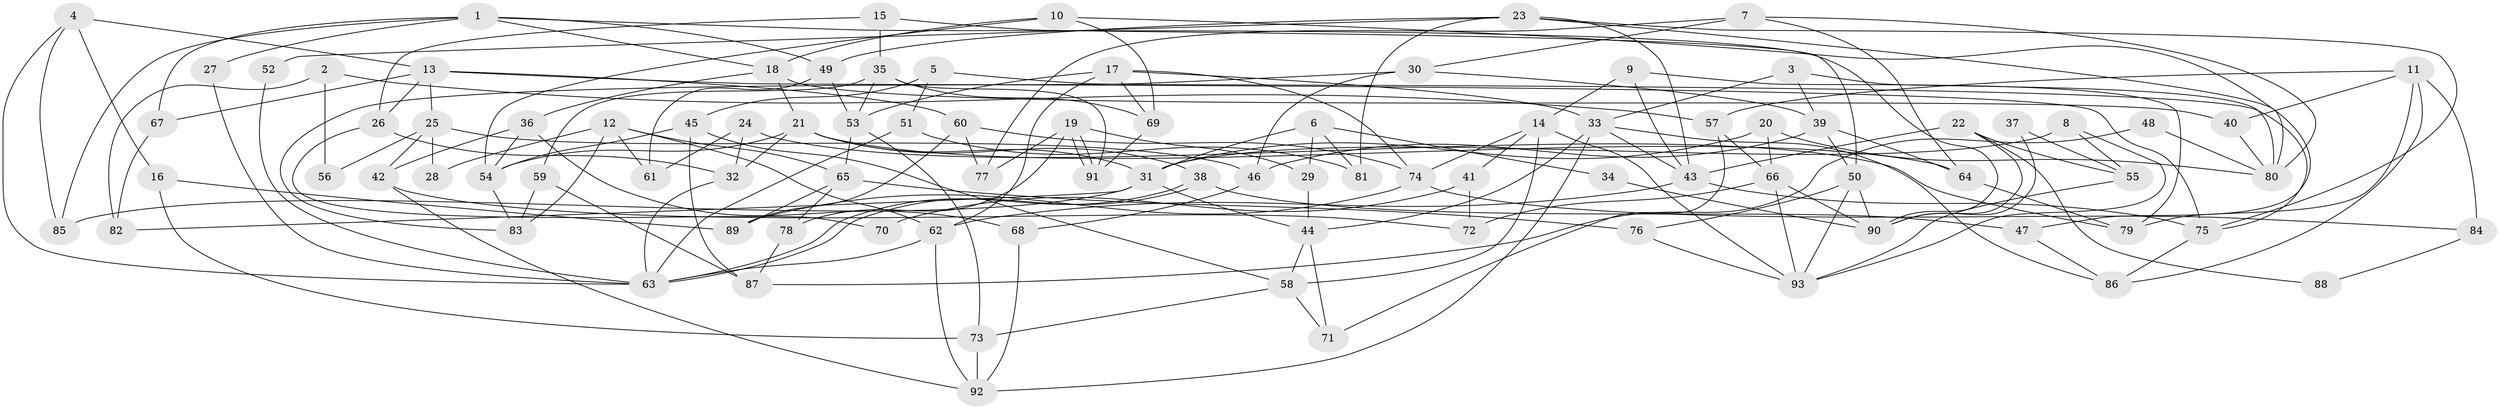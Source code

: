 // coarse degree distribution, {5: 0.21621621621621623, 3: 0.13513513513513514, 4: 0.21621621621621623, 6: 0.13513513513513514, 2: 0.10810810810810811, 7: 0.05405405405405406, 11: 0.02702702702702703, 15: 0.02702702702702703, 8: 0.05405405405405406, 9: 0.02702702702702703}
// Generated by graph-tools (version 1.1) at 2025/52/03/04/25 21:52:40]
// undirected, 93 vertices, 186 edges
graph export_dot {
graph [start="1"]
  node [color=gray90,style=filled];
  1;
  2;
  3;
  4;
  5;
  6;
  7;
  8;
  9;
  10;
  11;
  12;
  13;
  14;
  15;
  16;
  17;
  18;
  19;
  20;
  21;
  22;
  23;
  24;
  25;
  26;
  27;
  28;
  29;
  30;
  31;
  32;
  33;
  34;
  35;
  36;
  37;
  38;
  39;
  40;
  41;
  42;
  43;
  44;
  45;
  46;
  47;
  48;
  49;
  50;
  51;
  52;
  53;
  54;
  55;
  56;
  57;
  58;
  59;
  60;
  61;
  62;
  63;
  64;
  65;
  66;
  67;
  68;
  69;
  70;
  71;
  72;
  73;
  74;
  75;
  76;
  77;
  78;
  79;
  80;
  81;
  82;
  83;
  84;
  85;
  86;
  87;
  88;
  89;
  90;
  91;
  92;
  93;
  1 -- 90;
  1 -- 85;
  1 -- 18;
  1 -- 27;
  1 -- 49;
  1 -- 67;
  2 -- 57;
  2 -- 82;
  2 -- 56;
  3 -- 33;
  3 -- 80;
  3 -- 39;
  4 -- 63;
  4 -- 16;
  4 -- 13;
  4 -- 85;
  5 -- 45;
  5 -- 75;
  5 -- 51;
  6 -- 31;
  6 -- 29;
  6 -- 34;
  6 -- 81;
  7 -- 64;
  7 -- 30;
  7 -- 77;
  7 -- 80;
  8 -- 55;
  8 -- 31;
  8 -- 93;
  9 -- 43;
  9 -- 14;
  9 -- 79;
  10 -- 18;
  10 -- 47;
  10 -- 54;
  10 -- 69;
  11 -- 86;
  11 -- 79;
  11 -- 40;
  11 -- 57;
  11 -- 84;
  12 -- 61;
  12 -- 62;
  12 -- 28;
  12 -- 65;
  12 -- 83;
  13 -- 26;
  13 -- 25;
  13 -- 60;
  13 -- 67;
  13 -- 75;
  14 -- 74;
  14 -- 93;
  14 -- 41;
  14 -- 58;
  15 -- 50;
  15 -- 35;
  15 -- 26;
  16 -- 89;
  16 -- 73;
  17 -- 62;
  17 -- 69;
  17 -- 33;
  17 -- 53;
  17 -- 74;
  18 -- 36;
  18 -- 21;
  18 -- 40;
  19 -- 77;
  19 -- 91;
  19 -- 91;
  19 -- 29;
  19 -- 78;
  20 -- 31;
  20 -- 80;
  20 -- 66;
  21 -- 54;
  21 -- 31;
  21 -- 32;
  21 -- 38;
  21 -- 64;
  22 -- 90;
  22 -- 43;
  22 -- 55;
  22 -- 88;
  23 -- 81;
  23 -- 80;
  23 -- 43;
  23 -- 49;
  23 -- 52;
  23 -- 75;
  24 -- 32;
  24 -- 79;
  24 -- 61;
  25 -- 42;
  25 -- 28;
  25 -- 46;
  25 -- 56;
  26 -- 32;
  26 -- 70;
  27 -- 63;
  29 -- 44;
  30 -- 83;
  30 -- 46;
  30 -- 39;
  31 -- 44;
  31 -- 82;
  31 -- 85;
  32 -- 63;
  33 -- 43;
  33 -- 44;
  33 -- 86;
  33 -- 92;
  34 -- 90;
  35 -- 91;
  35 -- 53;
  35 -- 59;
  35 -- 69;
  36 -- 54;
  36 -- 68;
  36 -- 42;
  37 -- 90;
  37 -- 55;
  38 -- 63;
  38 -- 63;
  38 -- 47;
  39 -- 46;
  39 -- 50;
  39 -- 64;
  40 -- 80;
  41 -- 72;
  41 -- 70;
  42 -- 92;
  42 -- 72;
  43 -- 75;
  43 -- 62;
  44 -- 58;
  44 -- 71;
  45 -- 87;
  45 -- 58;
  45 -- 54;
  46 -- 68;
  47 -- 86;
  48 -- 80;
  48 -- 87;
  49 -- 53;
  49 -- 61;
  50 -- 93;
  50 -- 76;
  50 -- 90;
  51 -- 63;
  51 -- 81;
  52 -- 63;
  53 -- 65;
  53 -- 73;
  54 -- 83;
  55 -- 93;
  57 -- 66;
  57 -- 71;
  58 -- 71;
  58 -- 73;
  59 -- 83;
  59 -- 87;
  60 -- 89;
  60 -- 74;
  60 -- 77;
  62 -- 92;
  62 -- 63;
  64 -- 79;
  65 -- 76;
  65 -- 78;
  65 -- 89;
  66 -- 93;
  66 -- 72;
  66 -- 90;
  67 -- 82;
  68 -- 92;
  69 -- 91;
  73 -- 92;
  74 -- 84;
  74 -- 89;
  75 -- 86;
  76 -- 93;
  78 -- 87;
  84 -- 88;
}
